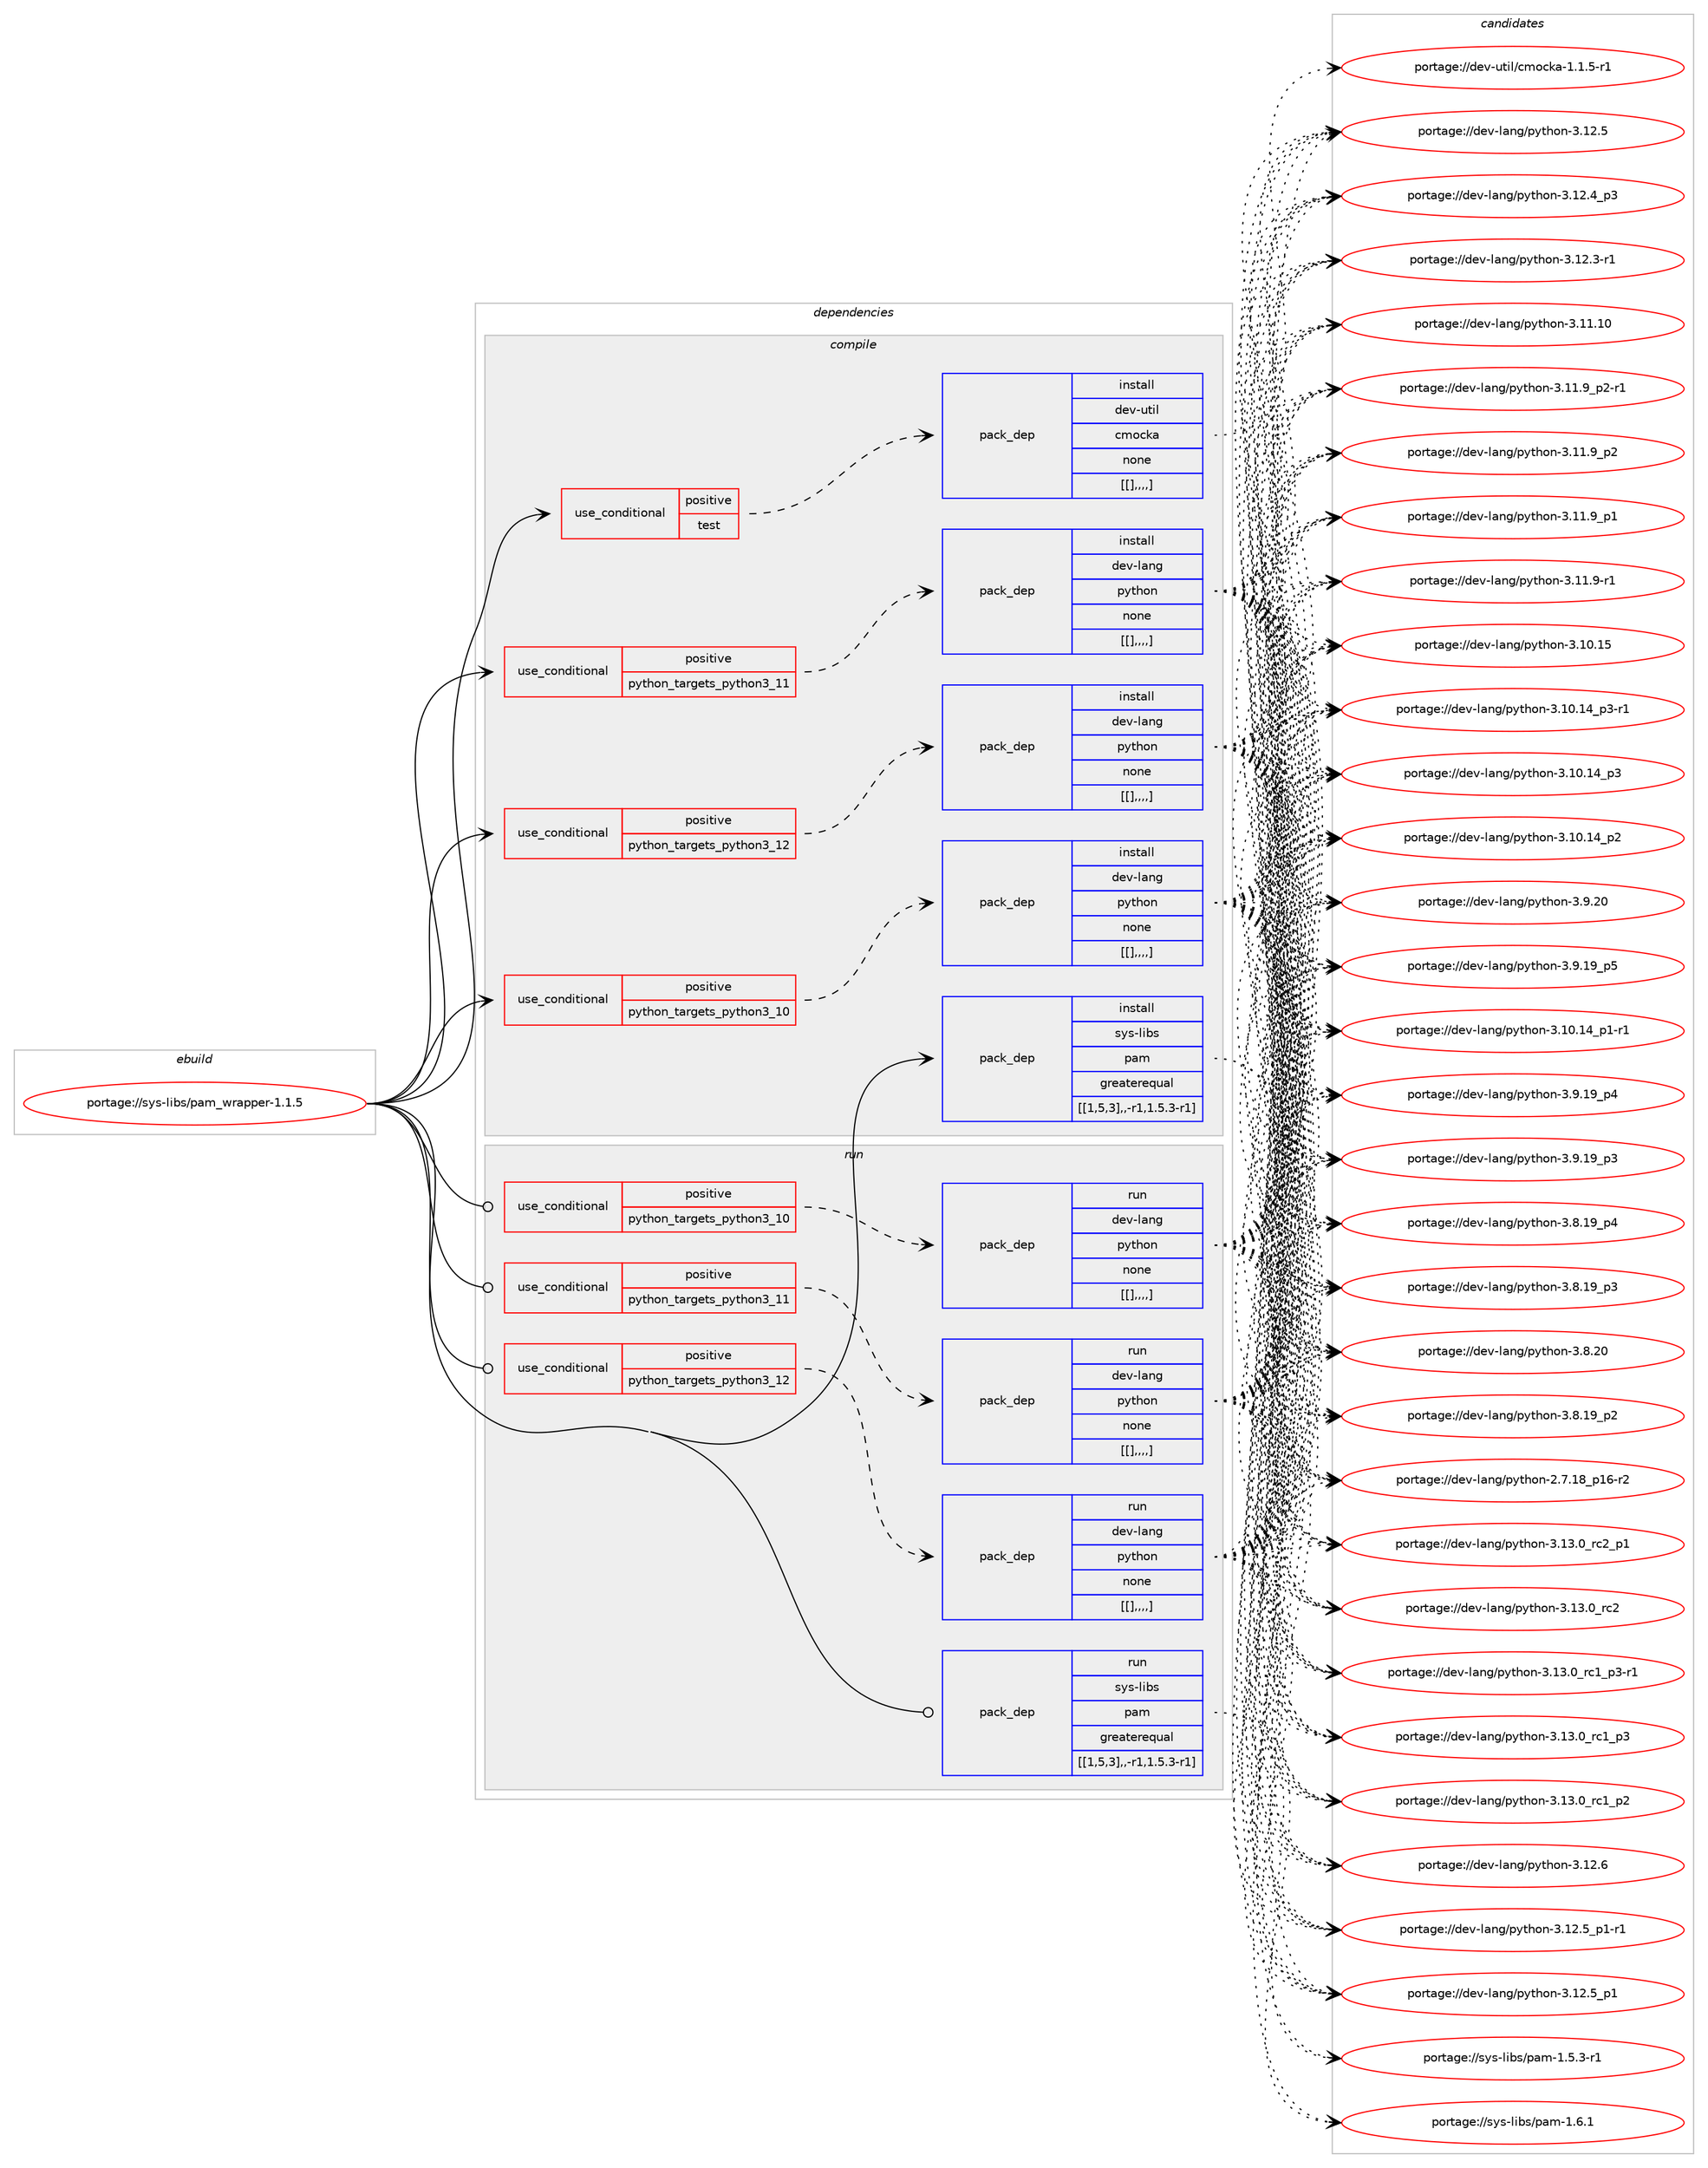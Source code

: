 digraph prolog {

# *************
# Graph options
# *************

newrank=true;
concentrate=true;
compound=true;
graph [rankdir=LR,fontname=Helvetica,fontsize=10,ranksep=1.5];#, ranksep=2.5, nodesep=0.2];
edge  [arrowhead=vee];
node  [fontname=Helvetica,fontsize=10];

# **********
# The ebuild
# **********

subgraph cluster_leftcol {
color=gray;
label=<<i>ebuild</i>>;
id [label="portage://sys-libs/pam_wrapper-1.1.5", color=red, width=4, href="../sys-libs/pam_wrapper-1.1.5.svg"];
}

# ****************
# The dependencies
# ****************

subgraph cluster_midcol {
color=gray;
label=<<i>dependencies</i>>;
subgraph cluster_compile {
fillcolor="#eeeeee";
style=filled;
label=<<i>compile</i>>;
subgraph cond10502 {
dependency28285 [label=<<TABLE BORDER="0" CELLBORDER="1" CELLSPACING="0" CELLPADDING="4"><TR><TD ROWSPAN="3" CELLPADDING="10">use_conditional</TD></TR><TR><TD>positive</TD></TR><TR><TD>python_targets_python3_10</TD></TR></TABLE>>, shape=none, color=red];
subgraph pack17705 {
dependency28286 [label=<<TABLE BORDER="0" CELLBORDER="1" CELLSPACING="0" CELLPADDING="4" WIDTH="220"><TR><TD ROWSPAN="6" CELLPADDING="30">pack_dep</TD></TR><TR><TD WIDTH="110">install</TD></TR><TR><TD>dev-lang</TD></TR><TR><TD>python</TD></TR><TR><TD>none</TD></TR><TR><TD>[[],,,,]</TD></TR></TABLE>>, shape=none, color=blue];
}
dependency28285:e -> dependency28286:w [weight=20,style="dashed",arrowhead="vee"];
}
id:e -> dependency28285:w [weight=20,style="solid",arrowhead="vee"];
subgraph cond10503 {
dependency28287 [label=<<TABLE BORDER="0" CELLBORDER="1" CELLSPACING="0" CELLPADDING="4"><TR><TD ROWSPAN="3" CELLPADDING="10">use_conditional</TD></TR><TR><TD>positive</TD></TR><TR><TD>python_targets_python3_11</TD></TR></TABLE>>, shape=none, color=red];
subgraph pack17706 {
dependency28288 [label=<<TABLE BORDER="0" CELLBORDER="1" CELLSPACING="0" CELLPADDING="4" WIDTH="220"><TR><TD ROWSPAN="6" CELLPADDING="30">pack_dep</TD></TR><TR><TD WIDTH="110">install</TD></TR><TR><TD>dev-lang</TD></TR><TR><TD>python</TD></TR><TR><TD>none</TD></TR><TR><TD>[[],,,,]</TD></TR></TABLE>>, shape=none, color=blue];
}
dependency28287:e -> dependency28288:w [weight=20,style="dashed",arrowhead="vee"];
}
id:e -> dependency28287:w [weight=20,style="solid",arrowhead="vee"];
subgraph cond10504 {
dependency28289 [label=<<TABLE BORDER="0" CELLBORDER="1" CELLSPACING="0" CELLPADDING="4"><TR><TD ROWSPAN="3" CELLPADDING="10">use_conditional</TD></TR><TR><TD>positive</TD></TR><TR><TD>python_targets_python3_12</TD></TR></TABLE>>, shape=none, color=red];
subgraph pack17707 {
dependency28290 [label=<<TABLE BORDER="0" CELLBORDER="1" CELLSPACING="0" CELLPADDING="4" WIDTH="220"><TR><TD ROWSPAN="6" CELLPADDING="30">pack_dep</TD></TR><TR><TD WIDTH="110">install</TD></TR><TR><TD>dev-lang</TD></TR><TR><TD>python</TD></TR><TR><TD>none</TD></TR><TR><TD>[[],,,,]</TD></TR></TABLE>>, shape=none, color=blue];
}
dependency28289:e -> dependency28290:w [weight=20,style="dashed",arrowhead="vee"];
}
id:e -> dependency28289:w [weight=20,style="solid",arrowhead="vee"];
subgraph cond10505 {
dependency28291 [label=<<TABLE BORDER="0" CELLBORDER="1" CELLSPACING="0" CELLPADDING="4"><TR><TD ROWSPAN="3" CELLPADDING="10">use_conditional</TD></TR><TR><TD>positive</TD></TR><TR><TD>test</TD></TR></TABLE>>, shape=none, color=red];
subgraph pack17708 {
dependency28292 [label=<<TABLE BORDER="0" CELLBORDER="1" CELLSPACING="0" CELLPADDING="4" WIDTH="220"><TR><TD ROWSPAN="6" CELLPADDING="30">pack_dep</TD></TR><TR><TD WIDTH="110">install</TD></TR><TR><TD>dev-util</TD></TR><TR><TD>cmocka</TD></TR><TR><TD>none</TD></TR><TR><TD>[[],,,,]</TD></TR></TABLE>>, shape=none, color=blue];
}
dependency28291:e -> dependency28292:w [weight=20,style="dashed",arrowhead="vee"];
}
id:e -> dependency28291:w [weight=20,style="solid",arrowhead="vee"];
subgraph pack17709 {
dependency28293 [label=<<TABLE BORDER="0" CELLBORDER="1" CELLSPACING="0" CELLPADDING="4" WIDTH="220"><TR><TD ROWSPAN="6" CELLPADDING="30">pack_dep</TD></TR><TR><TD WIDTH="110">install</TD></TR><TR><TD>sys-libs</TD></TR><TR><TD>pam</TD></TR><TR><TD>greaterequal</TD></TR><TR><TD>[[1,5,3],,-r1,1.5.3-r1]</TD></TR></TABLE>>, shape=none, color=blue];
}
id:e -> dependency28293:w [weight=20,style="solid",arrowhead="vee"];
}
subgraph cluster_compileandrun {
fillcolor="#eeeeee";
style=filled;
label=<<i>compile and run</i>>;
}
subgraph cluster_run {
fillcolor="#eeeeee";
style=filled;
label=<<i>run</i>>;
subgraph cond10506 {
dependency28294 [label=<<TABLE BORDER="0" CELLBORDER="1" CELLSPACING="0" CELLPADDING="4"><TR><TD ROWSPAN="3" CELLPADDING="10">use_conditional</TD></TR><TR><TD>positive</TD></TR><TR><TD>python_targets_python3_10</TD></TR></TABLE>>, shape=none, color=red];
subgraph pack17710 {
dependency28295 [label=<<TABLE BORDER="0" CELLBORDER="1" CELLSPACING="0" CELLPADDING="4" WIDTH="220"><TR><TD ROWSPAN="6" CELLPADDING="30">pack_dep</TD></TR><TR><TD WIDTH="110">run</TD></TR><TR><TD>dev-lang</TD></TR><TR><TD>python</TD></TR><TR><TD>none</TD></TR><TR><TD>[[],,,,]</TD></TR></TABLE>>, shape=none, color=blue];
}
dependency28294:e -> dependency28295:w [weight=20,style="dashed",arrowhead="vee"];
}
id:e -> dependency28294:w [weight=20,style="solid",arrowhead="odot"];
subgraph cond10507 {
dependency28296 [label=<<TABLE BORDER="0" CELLBORDER="1" CELLSPACING="0" CELLPADDING="4"><TR><TD ROWSPAN="3" CELLPADDING="10">use_conditional</TD></TR><TR><TD>positive</TD></TR><TR><TD>python_targets_python3_11</TD></TR></TABLE>>, shape=none, color=red];
subgraph pack17711 {
dependency28297 [label=<<TABLE BORDER="0" CELLBORDER="1" CELLSPACING="0" CELLPADDING="4" WIDTH="220"><TR><TD ROWSPAN="6" CELLPADDING="30">pack_dep</TD></TR><TR><TD WIDTH="110">run</TD></TR><TR><TD>dev-lang</TD></TR><TR><TD>python</TD></TR><TR><TD>none</TD></TR><TR><TD>[[],,,,]</TD></TR></TABLE>>, shape=none, color=blue];
}
dependency28296:e -> dependency28297:w [weight=20,style="dashed",arrowhead="vee"];
}
id:e -> dependency28296:w [weight=20,style="solid",arrowhead="odot"];
subgraph cond10508 {
dependency28298 [label=<<TABLE BORDER="0" CELLBORDER="1" CELLSPACING="0" CELLPADDING="4"><TR><TD ROWSPAN="3" CELLPADDING="10">use_conditional</TD></TR><TR><TD>positive</TD></TR><TR><TD>python_targets_python3_12</TD></TR></TABLE>>, shape=none, color=red];
subgraph pack17712 {
dependency28299 [label=<<TABLE BORDER="0" CELLBORDER="1" CELLSPACING="0" CELLPADDING="4" WIDTH="220"><TR><TD ROWSPAN="6" CELLPADDING="30">pack_dep</TD></TR><TR><TD WIDTH="110">run</TD></TR><TR><TD>dev-lang</TD></TR><TR><TD>python</TD></TR><TR><TD>none</TD></TR><TR><TD>[[],,,,]</TD></TR></TABLE>>, shape=none, color=blue];
}
dependency28298:e -> dependency28299:w [weight=20,style="dashed",arrowhead="vee"];
}
id:e -> dependency28298:w [weight=20,style="solid",arrowhead="odot"];
subgraph pack17713 {
dependency28300 [label=<<TABLE BORDER="0" CELLBORDER="1" CELLSPACING="0" CELLPADDING="4" WIDTH="220"><TR><TD ROWSPAN="6" CELLPADDING="30">pack_dep</TD></TR><TR><TD WIDTH="110">run</TD></TR><TR><TD>sys-libs</TD></TR><TR><TD>pam</TD></TR><TR><TD>greaterequal</TD></TR><TR><TD>[[1,5,3],,-r1,1.5.3-r1]</TD></TR></TABLE>>, shape=none, color=blue];
}
id:e -> dependency28300:w [weight=20,style="solid",arrowhead="odot"];
}
}

# **************
# The candidates
# **************

subgraph cluster_choices {
rank=same;
color=gray;
label=<<i>candidates</i>>;

subgraph choice17705 {
color=black;
nodesep=1;
choice100101118451089711010347112121116104111110455146495146489511499509511249 [label="portage://dev-lang/python-3.13.0_rc2_p1", color=red, width=4,href="../dev-lang/python-3.13.0_rc2_p1.svg"];
choice10010111845108971101034711212111610411111045514649514648951149950 [label="portage://dev-lang/python-3.13.0_rc2", color=red, width=4,href="../dev-lang/python-3.13.0_rc2.svg"];
choice1001011184510897110103471121211161041111104551464951464895114994995112514511449 [label="portage://dev-lang/python-3.13.0_rc1_p3-r1", color=red, width=4,href="../dev-lang/python-3.13.0_rc1_p3-r1.svg"];
choice100101118451089711010347112121116104111110455146495146489511499499511251 [label="portage://dev-lang/python-3.13.0_rc1_p3", color=red, width=4,href="../dev-lang/python-3.13.0_rc1_p3.svg"];
choice100101118451089711010347112121116104111110455146495146489511499499511250 [label="portage://dev-lang/python-3.13.0_rc1_p2", color=red, width=4,href="../dev-lang/python-3.13.0_rc1_p2.svg"];
choice10010111845108971101034711212111610411111045514649504654 [label="portage://dev-lang/python-3.12.6", color=red, width=4,href="../dev-lang/python-3.12.6.svg"];
choice1001011184510897110103471121211161041111104551464950465395112494511449 [label="portage://dev-lang/python-3.12.5_p1-r1", color=red, width=4,href="../dev-lang/python-3.12.5_p1-r1.svg"];
choice100101118451089711010347112121116104111110455146495046539511249 [label="portage://dev-lang/python-3.12.5_p1", color=red, width=4,href="../dev-lang/python-3.12.5_p1.svg"];
choice10010111845108971101034711212111610411111045514649504653 [label="portage://dev-lang/python-3.12.5", color=red, width=4,href="../dev-lang/python-3.12.5.svg"];
choice100101118451089711010347112121116104111110455146495046529511251 [label="portage://dev-lang/python-3.12.4_p3", color=red, width=4,href="../dev-lang/python-3.12.4_p3.svg"];
choice100101118451089711010347112121116104111110455146495046514511449 [label="portage://dev-lang/python-3.12.3-r1", color=red, width=4,href="../dev-lang/python-3.12.3-r1.svg"];
choice1001011184510897110103471121211161041111104551464949464948 [label="portage://dev-lang/python-3.11.10", color=red, width=4,href="../dev-lang/python-3.11.10.svg"];
choice1001011184510897110103471121211161041111104551464949465795112504511449 [label="portage://dev-lang/python-3.11.9_p2-r1", color=red, width=4,href="../dev-lang/python-3.11.9_p2-r1.svg"];
choice100101118451089711010347112121116104111110455146494946579511250 [label="portage://dev-lang/python-3.11.9_p2", color=red, width=4,href="../dev-lang/python-3.11.9_p2.svg"];
choice100101118451089711010347112121116104111110455146494946579511249 [label="portage://dev-lang/python-3.11.9_p1", color=red, width=4,href="../dev-lang/python-3.11.9_p1.svg"];
choice100101118451089711010347112121116104111110455146494946574511449 [label="portage://dev-lang/python-3.11.9-r1", color=red, width=4,href="../dev-lang/python-3.11.9-r1.svg"];
choice1001011184510897110103471121211161041111104551464948464953 [label="portage://dev-lang/python-3.10.15", color=red, width=4,href="../dev-lang/python-3.10.15.svg"];
choice100101118451089711010347112121116104111110455146494846495295112514511449 [label="portage://dev-lang/python-3.10.14_p3-r1", color=red, width=4,href="../dev-lang/python-3.10.14_p3-r1.svg"];
choice10010111845108971101034711212111610411111045514649484649529511251 [label="portage://dev-lang/python-3.10.14_p3", color=red, width=4,href="../dev-lang/python-3.10.14_p3.svg"];
choice10010111845108971101034711212111610411111045514649484649529511250 [label="portage://dev-lang/python-3.10.14_p2", color=red, width=4,href="../dev-lang/python-3.10.14_p2.svg"];
choice100101118451089711010347112121116104111110455146494846495295112494511449 [label="portage://dev-lang/python-3.10.14_p1-r1", color=red, width=4,href="../dev-lang/python-3.10.14_p1-r1.svg"];
choice10010111845108971101034711212111610411111045514657465048 [label="portage://dev-lang/python-3.9.20", color=red, width=4,href="../dev-lang/python-3.9.20.svg"];
choice100101118451089711010347112121116104111110455146574649579511253 [label="portage://dev-lang/python-3.9.19_p5", color=red, width=4,href="../dev-lang/python-3.9.19_p5.svg"];
choice100101118451089711010347112121116104111110455146574649579511252 [label="portage://dev-lang/python-3.9.19_p4", color=red, width=4,href="../dev-lang/python-3.9.19_p4.svg"];
choice100101118451089711010347112121116104111110455146574649579511251 [label="portage://dev-lang/python-3.9.19_p3", color=red, width=4,href="../dev-lang/python-3.9.19_p3.svg"];
choice10010111845108971101034711212111610411111045514656465048 [label="portage://dev-lang/python-3.8.20", color=red, width=4,href="../dev-lang/python-3.8.20.svg"];
choice100101118451089711010347112121116104111110455146564649579511252 [label="portage://dev-lang/python-3.8.19_p4", color=red, width=4,href="../dev-lang/python-3.8.19_p4.svg"];
choice100101118451089711010347112121116104111110455146564649579511251 [label="portage://dev-lang/python-3.8.19_p3", color=red, width=4,href="../dev-lang/python-3.8.19_p3.svg"];
choice100101118451089711010347112121116104111110455146564649579511250 [label="portage://dev-lang/python-3.8.19_p2", color=red, width=4,href="../dev-lang/python-3.8.19_p2.svg"];
choice100101118451089711010347112121116104111110455046554649569511249544511450 [label="portage://dev-lang/python-2.7.18_p16-r2", color=red, width=4,href="../dev-lang/python-2.7.18_p16-r2.svg"];
dependency28286:e -> choice100101118451089711010347112121116104111110455146495146489511499509511249:w [style=dotted,weight="100"];
dependency28286:e -> choice10010111845108971101034711212111610411111045514649514648951149950:w [style=dotted,weight="100"];
dependency28286:e -> choice1001011184510897110103471121211161041111104551464951464895114994995112514511449:w [style=dotted,weight="100"];
dependency28286:e -> choice100101118451089711010347112121116104111110455146495146489511499499511251:w [style=dotted,weight="100"];
dependency28286:e -> choice100101118451089711010347112121116104111110455146495146489511499499511250:w [style=dotted,weight="100"];
dependency28286:e -> choice10010111845108971101034711212111610411111045514649504654:w [style=dotted,weight="100"];
dependency28286:e -> choice1001011184510897110103471121211161041111104551464950465395112494511449:w [style=dotted,weight="100"];
dependency28286:e -> choice100101118451089711010347112121116104111110455146495046539511249:w [style=dotted,weight="100"];
dependency28286:e -> choice10010111845108971101034711212111610411111045514649504653:w [style=dotted,weight="100"];
dependency28286:e -> choice100101118451089711010347112121116104111110455146495046529511251:w [style=dotted,weight="100"];
dependency28286:e -> choice100101118451089711010347112121116104111110455146495046514511449:w [style=dotted,weight="100"];
dependency28286:e -> choice1001011184510897110103471121211161041111104551464949464948:w [style=dotted,weight="100"];
dependency28286:e -> choice1001011184510897110103471121211161041111104551464949465795112504511449:w [style=dotted,weight="100"];
dependency28286:e -> choice100101118451089711010347112121116104111110455146494946579511250:w [style=dotted,weight="100"];
dependency28286:e -> choice100101118451089711010347112121116104111110455146494946579511249:w [style=dotted,weight="100"];
dependency28286:e -> choice100101118451089711010347112121116104111110455146494946574511449:w [style=dotted,weight="100"];
dependency28286:e -> choice1001011184510897110103471121211161041111104551464948464953:w [style=dotted,weight="100"];
dependency28286:e -> choice100101118451089711010347112121116104111110455146494846495295112514511449:w [style=dotted,weight="100"];
dependency28286:e -> choice10010111845108971101034711212111610411111045514649484649529511251:w [style=dotted,weight="100"];
dependency28286:e -> choice10010111845108971101034711212111610411111045514649484649529511250:w [style=dotted,weight="100"];
dependency28286:e -> choice100101118451089711010347112121116104111110455146494846495295112494511449:w [style=dotted,weight="100"];
dependency28286:e -> choice10010111845108971101034711212111610411111045514657465048:w [style=dotted,weight="100"];
dependency28286:e -> choice100101118451089711010347112121116104111110455146574649579511253:w [style=dotted,weight="100"];
dependency28286:e -> choice100101118451089711010347112121116104111110455146574649579511252:w [style=dotted,weight="100"];
dependency28286:e -> choice100101118451089711010347112121116104111110455146574649579511251:w [style=dotted,weight="100"];
dependency28286:e -> choice10010111845108971101034711212111610411111045514656465048:w [style=dotted,weight="100"];
dependency28286:e -> choice100101118451089711010347112121116104111110455146564649579511252:w [style=dotted,weight="100"];
dependency28286:e -> choice100101118451089711010347112121116104111110455146564649579511251:w [style=dotted,weight="100"];
dependency28286:e -> choice100101118451089711010347112121116104111110455146564649579511250:w [style=dotted,weight="100"];
dependency28286:e -> choice100101118451089711010347112121116104111110455046554649569511249544511450:w [style=dotted,weight="100"];
}
subgraph choice17706 {
color=black;
nodesep=1;
choice100101118451089711010347112121116104111110455146495146489511499509511249 [label="portage://dev-lang/python-3.13.0_rc2_p1", color=red, width=4,href="../dev-lang/python-3.13.0_rc2_p1.svg"];
choice10010111845108971101034711212111610411111045514649514648951149950 [label="portage://dev-lang/python-3.13.0_rc2", color=red, width=4,href="../dev-lang/python-3.13.0_rc2.svg"];
choice1001011184510897110103471121211161041111104551464951464895114994995112514511449 [label="portage://dev-lang/python-3.13.0_rc1_p3-r1", color=red, width=4,href="../dev-lang/python-3.13.0_rc1_p3-r1.svg"];
choice100101118451089711010347112121116104111110455146495146489511499499511251 [label="portage://dev-lang/python-3.13.0_rc1_p3", color=red, width=4,href="../dev-lang/python-3.13.0_rc1_p3.svg"];
choice100101118451089711010347112121116104111110455146495146489511499499511250 [label="portage://dev-lang/python-3.13.0_rc1_p2", color=red, width=4,href="../dev-lang/python-3.13.0_rc1_p2.svg"];
choice10010111845108971101034711212111610411111045514649504654 [label="portage://dev-lang/python-3.12.6", color=red, width=4,href="../dev-lang/python-3.12.6.svg"];
choice1001011184510897110103471121211161041111104551464950465395112494511449 [label="portage://dev-lang/python-3.12.5_p1-r1", color=red, width=4,href="../dev-lang/python-3.12.5_p1-r1.svg"];
choice100101118451089711010347112121116104111110455146495046539511249 [label="portage://dev-lang/python-3.12.5_p1", color=red, width=4,href="../dev-lang/python-3.12.5_p1.svg"];
choice10010111845108971101034711212111610411111045514649504653 [label="portage://dev-lang/python-3.12.5", color=red, width=4,href="../dev-lang/python-3.12.5.svg"];
choice100101118451089711010347112121116104111110455146495046529511251 [label="portage://dev-lang/python-3.12.4_p3", color=red, width=4,href="../dev-lang/python-3.12.4_p3.svg"];
choice100101118451089711010347112121116104111110455146495046514511449 [label="portage://dev-lang/python-3.12.3-r1", color=red, width=4,href="../dev-lang/python-3.12.3-r1.svg"];
choice1001011184510897110103471121211161041111104551464949464948 [label="portage://dev-lang/python-3.11.10", color=red, width=4,href="../dev-lang/python-3.11.10.svg"];
choice1001011184510897110103471121211161041111104551464949465795112504511449 [label="portage://dev-lang/python-3.11.9_p2-r1", color=red, width=4,href="../dev-lang/python-3.11.9_p2-r1.svg"];
choice100101118451089711010347112121116104111110455146494946579511250 [label="portage://dev-lang/python-3.11.9_p2", color=red, width=4,href="../dev-lang/python-3.11.9_p2.svg"];
choice100101118451089711010347112121116104111110455146494946579511249 [label="portage://dev-lang/python-3.11.9_p1", color=red, width=4,href="../dev-lang/python-3.11.9_p1.svg"];
choice100101118451089711010347112121116104111110455146494946574511449 [label="portage://dev-lang/python-3.11.9-r1", color=red, width=4,href="../dev-lang/python-3.11.9-r1.svg"];
choice1001011184510897110103471121211161041111104551464948464953 [label="portage://dev-lang/python-3.10.15", color=red, width=4,href="../dev-lang/python-3.10.15.svg"];
choice100101118451089711010347112121116104111110455146494846495295112514511449 [label="portage://dev-lang/python-3.10.14_p3-r1", color=red, width=4,href="../dev-lang/python-3.10.14_p3-r1.svg"];
choice10010111845108971101034711212111610411111045514649484649529511251 [label="portage://dev-lang/python-3.10.14_p3", color=red, width=4,href="../dev-lang/python-3.10.14_p3.svg"];
choice10010111845108971101034711212111610411111045514649484649529511250 [label="portage://dev-lang/python-3.10.14_p2", color=red, width=4,href="../dev-lang/python-3.10.14_p2.svg"];
choice100101118451089711010347112121116104111110455146494846495295112494511449 [label="portage://dev-lang/python-3.10.14_p1-r1", color=red, width=4,href="../dev-lang/python-3.10.14_p1-r1.svg"];
choice10010111845108971101034711212111610411111045514657465048 [label="portage://dev-lang/python-3.9.20", color=red, width=4,href="../dev-lang/python-3.9.20.svg"];
choice100101118451089711010347112121116104111110455146574649579511253 [label="portage://dev-lang/python-3.9.19_p5", color=red, width=4,href="../dev-lang/python-3.9.19_p5.svg"];
choice100101118451089711010347112121116104111110455146574649579511252 [label="portage://dev-lang/python-3.9.19_p4", color=red, width=4,href="../dev-lang/python-3.9.19_p4.svg"];
choice100101118451089711010347112121116104111110455146574649579511251 [label="portage://dev-lang/python-3.9.19_p3", color=red, width=4,href="../dev-lang/python-3.9.19_p3.svg"];
choice10010111845108971101034711212111610411111045514656465048 [label="portage://dev-lang/python-3.8.20", color=red, width=4,href="../dev-lang/python-3.8.20.svg"];
choice100101118451089711010347112121116104111110455146564649579511252 [label="portage://dev-lang/python-3.8.19_p4", color=red, width=4,href="../dev-lang/python-3.8.19_p4.svg"];
choice100101118451089711010347112121116104111110455146564649579511251 [label="portage://dev-lang/python-3.8.19_p3", color=red, width=4,href="../dev-lang/python-3.8.19_p3.svg"];
choice100101118451089711010347112121116104111110455146564649579511250 [label="portage://dev-lang/python-3.8.19_p2", color=red, width=4,href="../dev-lang/python-3.8.19_p2.svg"];
choice100101118451089711010347112121116104111110455046554649569511249544511450 [label="portage://dev-lang/python-2.7.18_p16-r2", color=red, width=4,href="../dev-lang/python-2.7.18_p16-r2.svg"];
dependency28288:e -> choice100101118451089711010347112121116104111110455146495146489511499509511249:w [style=dotted,weight="100"];
dependency28288:e -> choice10010111845108971101034711212111610411111045514649514648951149950:w [style=dotted,weight="100"];
dependency28288:e -> choice1001011184510897110103471121211161041111104551464951464895114994995112514511449:w [style=dotted,weight="100"];
dependency28288:e -> choice100101118451089711010347112121116104111110455146495146489511499499511251:w [style=dotted,weight="100"];
dependency28288:e -> choice100101118451089711010347112121116104111110455146495146489511499499511250:w [style=dotted,weight="100"];
dependency28288:e -> choice10010111845108971101034711212111610411111045514649504654:w [style=dotted,weight="100"];
dependency28288:e -> choice1001011184510897110103471121211161041111104551464950465395112494511449:w [style=dotted,weight="100"];
dependency28288:e -> choice100101118451089711010347112121116104111110455146495046539511249:w [style=dotted,weight="100"];
dependency28288:e -> choice10010111845108971101034711212111610411111045514649504653:w [style=dotted,weight="100"];
dependency28288:e -> choice100101118451089711010347112121116104111110455146495046529511251:w [style=dotted,weight="100"];
dependency28288:e -> choice100101118451089711010347112121116104111110455146495046514511449:w [style=dotted,weight="100"];
dependency28288:e -> choice1001011184510897110103471121211161041111104551464949464948:w [style=dotted,weight="100"];
dependency28288:e -> choice1001011184510897110103471121211161041111104551464949465795112504511449:w [style=dotted,weight="100"];
dependency28288:e -> choice100101118451089711010347112121116104111110455146494946579511250:w [style=dotted,weight="100"];
dependency28288:e -> choice100101118451089711010347112121116104111110455146494946579511249:w [style=dotted,weight="100"];
dependency28288:e -> choice100101118451089711010347112121116104111110455146494946574511449:w [style=dotted,weight="100"];
dependency28288:e -> choice1001011184510897110103471121211161041111104551464948464953:w [style=dotted,weight="100"];
dependency28288:e -> choice100101118451089711010347112121116104111110455146494846495295112514511449:w [style=dotted,weight="100"];
dependency28288:e -> choice10010111845108971101034711212111610411111045514649484649529511251:w [style=dotted,weight="100"];
dependency28288:e -> choice10010111845108971101034711212111610411111045514649484649529511250:w [style=dotted,weight="100"];
dependency28288:e -> choice100101118451089711010347112121116104111110455146494846495295112494511449:w [style=dotted,weight="100"];
dependency28288:e -> choice10010111845108971101034711212111610411111045514657465048:w [style=dotted,weight="100"];
dependency28288:e -> choice100101118451089711010347112121116104111110455146574649579511253:w [style=dotted,weight="100"];
dependency28288:e -> choice100101118451089711010347112121116104111110455146574649579511252:w [style=dotted,weight="100"];
dependency28288:e -> choice100101118451089711010347112121116104111110455146574649579511251:w [style=dotted,weight="100"];
dependency28288:e -> choice10010111845108971101034711212111610411111045514656465048:w [style=dotted,weight="100"];
dependency28288:e -> choice100101118451089711010347112121116104111110455146564649579511252:w [style=dotted,weight="100"];
dependency28288:e -> choice100101118451089711010347112121116104111110455146564649579511251:w [style=dotted,weight="100"];
dependency28288:e -> choice100101118451089711010347112121116104111110455146564649579511250:w [style=dotted,weight="100"];
dependency28288:e -> choice100101118451089711010347112121116104111110455046554649569511249544511450:w [style=dotted,weight="100"];
}
subgraph choice17707 {
color=black;
nodesep=1;
choice100101118451089711010347112121116104111110455146495146489511499509511249 [label="portage://dev-lang/python-3.13.0_rc2_p1", color=red, width=4,href="../dev-lang/python-3.13.0_rc2_p1.svg"];
choice10010111845108971101034711212111610411111045514649514648951149950 [label="portage://dev-lang/python-3.13.0_rc2", color=red, width=4,href="../dev-lang/python-3.13.0_rc2.svg"];
choice1001011184510897110103471121211161041111104551464951464895114994995112514511449 [label="portage://dev-lang/python-3.13.0_rc1_p3-r1", color=red, width=4,href="../dev-lang/python-3.13.0_rc1_p3-r1.svg"];
choice100101118451089711010347112121116104111110455146495146489511499499511251 [label="portage://dev-lang/python-3.13.0_rc1_p3", color=red, width=4,href="../dev-lang/python-3.13.0_rc1_p3.svg"];
choice100101118451089711010347112121116104111110455146495146489511499499511250 [label="portage://dev-lang/python-3.13.0_rc1_p2", color=red, width=4,href="../dev-lang/python-3.13.0_rc1_p2.svg"];
choice10010111845108971101034711212111610411111045514649504654 [label="portage://dev-lang/python-3.12.6", color=red, width=4,href="../dev-lang/python-3.12.6.svg"];
choice1001011184510897110103471121211161041111104551464950465395112494511449 [label="portage://dev-lang/python-3.12.5_p1-r1", color=red, width=4,href="../dev-lang/python-3.12.5_p1-r1.svg"];
choice100101118451089711010347112121116104111110455146495046539511249 [label="portage://dev-lang/python-3.12.5_p1", color=red, width=4,href="../dev-lang/python-3.12.5_p1.svg"];
choice10010111845108971101034711212111610411111045514649504653 [label="portage://dev-lang/python-3.12.5", color=red, width=4,href="../dev-lang/python-3.12.5.svg"];
choice100101118451089711010347112121116104111110455146495046529511251 [label="portage://dev-lang/python-3.12.4_p3", color=red, width=4,href="../dev-lang/python-3.12.4_p3.svg"];
choice100101118451089711010347112121116104111110455146495046514511449 [label="portage://dev-lang/python-3.12.3-r1", color=red, width=4,href="../dev-lang/python-3.12.3-r1.svg"];
choice1001011184510897110103471121211161041111104551464949464948 [label="portage://dev-lang/python-3.11.10", color=red, width=4,href="../dev-lang/python-3.11.10.svg"];
choice1001011184510897110103471121211161041111104551464949465795112504511449 [label="portage://dev-lang/python-3.11.9_p2-r1", color=red, width=4,href="../dev-lang/python-3.11.9_p2-r1.svg"];
choice100101118451089711010347112121116104111110455146494946579511250 [label="portage://dev-lang/python-3.11.9_p2", color=red, width=4,href="../dev-lang/python-3.11.9_p2.svg"];
choice100101118451089711010347112121116104111110455146494946579511249 [label="portage://dev-lang/python-3.11.9_p1", color=red, width=4,href="../dev-lang/python-3.11.9_p1.svg"];
choice100101118451089711010347112121116104111110455146494946574511449 [label="portage://dev-lang/python-3.11.9-r1", color=red, width=4,href="../dev-lang/python-3.11.9-r1.svg"];
choice1001011184510897110103471121211161041111104551464948464953 [label="portage://dev-lang/python-3.10.15", color=red, width=4,href="../dev-lang/python-3.10.15.svg"];
choice100101118451089711010347112121116104111110455146494846495295112514511449 [label="portage://dev-lang/python-3.10.14_p3-r1", color=red, width=4,href="../dev-lang/python-3.10.14_p3-r1.svg"];
choice10010111845108971101034711212111610411111045514649484649529511251 [label="portage://dev-lang/python-3.10.14_p3", color=red, width=4,href="../dev-lang/python-3.10.14_p3.svg"];
choice10010111845108971101034711212111610411111045514649484649529511250 [label="portage://dev-lang/python-3.10.14_p2", color=red, width=4,href="../dev-lang/python-3.10.14_p2.svg"];
choice100101118451089711010347112121116104111110455146494846495295112494511449 [label="portage://dev-lang/python-3.10.14_p1-r1", color=red, width=4,href="../dev-lang/python-3.10.14_p1-r1.svg"];
choice10010111845108971101034711212111610411111045514657465048 [label="portage://dev-lang/python-3.9.20", color=red, width=4,href="../dev-lang/python-3.9.20.svg"];
choice100101118451089711010347112121116104111110455146574649579511253 [label="portage://dev-lang/python-3.9.19_p5", color=red, width=4,href="../dev-lang/python-3.9.19_p5.svg"];
choice100101118451089711010347112121116104111110455146574649579511252 [label="portage://dev-lang/python-3.9.19_p4", color=red, width=4,href="../dev-lang/python-3.9.19_p4.svg"];
choice100101118451089711010347112121116104111110455146574649579511251 [label="portage://dev-lang/python-3.9.19_p3", color=red, width=4,href="../dev-lang/python-3.9.19_p3.svg"];
choice10010111845108971101034711212111610411111045514656465048 [label="portage://dev-lang/python-3.8.20", color=red, width=4,href="../dev-lang/python-3.8.20.svg"];
choice100101118451089711010347112121116104111110455146564649579511252 [label="portage://dev-lang/python-3.8.19_p4", color=red, width=4,href="../dev-lang/python-3.8.19_p4.svg"];
choice100101118451089711010347112121116104111110455146564649579511251 [label="portage://dev-lang/python-3.8.19_p3", color=red, width=4,href="../dev-lang/python-3.8.19_p3.svg"];
choice100101118451089711010347112121116104111110455146564649579511250 [label="portage://dev-lang/python-3.8.19_p2", color=red, width=4,href="../dev-lang/python-3.8.19_p2.svg"];
choice100101118451089711010347112121116104111110455046554649569511249544511450 [label="portage://dev-lang/python-2.7.18_p16-r2", color=red, width=4,href="../dev-lang/python-2.7.18_p16-r2.svg"];
dependency28290:e -> choice100101118451089711010347112121116104111110455146495146489511499509511249:w [style=dotted,weight="100"];
dependency28290:e -> choice10010111845108971101034711212111610411111045514649514648951149950:w [style=dotted,weight="100"];
dependency28290:e -> choice1001011184510897110103471121211161041111104551464951464895114994995112514511449:w [style=dotted,weight="100"];
dependency28290:e -> choice100101118451089711010347112121116104111110455146495146489511499499511251:w [style=dotted,weight="100"];
dependency28290:e -> choice100101118451089711010347112121116104111110455146495146489511499499511250:w [style=dotted,weight="100"];
dependency28290:e -> choice10010111845108971101034711212111610411111045514649504654:w [style=dotted,weight="100"];
dependency28290:e -> choice1001011184510897110103471121211161041111104551464950465395112494511449:w [style=dotted,weight="100"];
dependency28290:e -> choice100101118451089711010347112121116104111110455146495046539511249:w [style=dotted,weight="100"];
dependency28290:e -> choice10010111845108971101034711212111610411111045514649504653:w [style=dotted,weight="100"];
dependency28290:e -> choice100101118451089711010347112121116104111110455146495046529511251:w [style=dotted,weight="100"];
dependency28290:e -> choice100101118451089711010347112121116104111110455146495046514511449:w [style=dotted,weight="100"];
dependency28290:e -> choice1001011184510897110103471121211161041111104551464949464948:w [style=dotted,weight="100"];
dependency28290:e -> choice1001011184510897110103471121211161041111104551464949465795112504511449:w [style=dotted,weight="100"];
dependency28290:e -> choice100101118451089711010347112121116104111110455146494946579511250:w [style=dotted,weight="100"];
dependency28290:e -> choice100101118451089711010347112121116104111110455146494946579511249:w [style=dotted,weight="100"];
dependency28290:e -> choice100101118451089711010347112121116104111110455146494946574511449:w [style=dotted,weight="100"];
dependency28290:e -> choice1001011184510897110103471121211161041111104551464948464953:w [style=dotted,weight="100"];
dependency28290:e -> choice100101118451089711010347112121116104111110455146494846495295112514511449:w [style=dotted,weight="100"];
dependency28290:e -> choice10010111845108971101034711212111610411111045514649484649529511251:w [style=dotted,weight="100"];
dependency28290:e -> choice10010111845108971101034711212111610411111045514649484649529511250:w [style=dotted,weight="100"];
dependency28290:e -> choice100101118451089711010347112121116104111110455146494846495295112494511449:w [style=dotted,weight="100"];
dependency28290:e -> choice10010111845108971101034711212111610411111045514657465048:w [style=dotted,weight="100"];
dependency28290:e -> choice100101118451089711010347112121116104111110455146574649579511253:w [style=dotted,weight="100"];
dependency28290:e -> choice100101118451089711010347112121116104111110455146574649579511252:w [style=dotted,weight="100"];
dependency28290:e -> choice100101118451089711010347112121116104111110455146574649579511251:w [style=dotted,weight="100"];
dependency28290:e -> choice10010111845108971101034711212111610411111045514656465048:w [style=dotted,weight="100"];
dependency28290:e -> choice100101118451089711010347112121116104111110455146564649579511252:w [style=dotted,weight="100"];
dependency28290:e -> choice100101118451089711010347112121116104111110455146564649579511251:w [style=dotted,weight="100"];
dependency28290:e -> choice100101118451089711010347112121116104111110455146564649579511250:w [style=dotted,weight="100"];
dependency28290:e -> choice100101118451089711010347112121116104111110455046554649569511249544511450:w [style=dotted,weight="100"];
}
subgraph choice17708 {
color=black;
nodesep=1;
choice10010111845117116105108479910911199107974549464946534511449 [label="portage://dev-util/cmocka-1.1.5-r1", color=red, width=4,href="../dev-util/cmocka-1.1.5-r1.svg"];
dependency28292:e -> choice10010111845117116105108479910911199107974549464946534511449:w [style=dotted,weight="100"];
}
subgraph choice17709 {
color=black;
nodesep=1;
choice11512111545108105981154711297109454946544649 [label="portage://sys-libs/pam-1.6.1", color=red, width=4,href="../sys-libs/pam-1.6.1.svg"];
choice115121115451081059811547112971094549465346514511449 [label="portage://sys-libs/pam-1.5.3-r1", color=red, width=4,href="../sys-libs/pam-1.5.3-r1.svg"];
dependency28293:e -> choice11512111545108105981154711297109454946544649:w [style=dotted,weight="100"];
dependency28293:e -> choice115121115451081059811547112971094549465346514511449:w [style=dotted,weight="100"];
}
subgraph choice17710 {
color=black;
nodesep=1;
choice100101118451089711010347112121116104111110455146495146489511499509511249 [label="portage://dev-lang/python-3.13.0_rc2_p1", color=red, width=4,href="../dev-lang/python-3.13.0_rc2_p1.svg"];
choice10010111845108971101034711212111610411111045514649514648951149950 [label="portage://dev-lang/python-3.13.0_rc2", color=red, width=4,href="../dev-lang/python-3.13.0_rc2.svg"];
choice1001011184510897110103471121211161041111104551464951464895114994995112514511449 [label="portage://dev-lang/python-3.13.0_rc1_p3-r1", color=red, width=4,href="../dev-lang/python-3.13.0_rc1_p3-r1.svg"];
choice100101118451089711010347112121116104111110455146495146489511499499511251 [label="portage://dev-lang/python-3.13.0_rc1_p3", color=red, width=4,href="../dev-lang/python-3.13.0_rc1_p3.svg"];
choice100101118451089711010347112121116104111110455146495146489511499499511250 [label="portage://dev-lang/python-3.13.0_rc1_p2", color=red, width=4,href="../dev-lang/python-3.13.0_rc1_p2.svg"];
choice10010111845108971101034711212111610411111045514649504654 [label="portage://dev-lang/python-3.12.6", color=red, width=4,href="../dev-lang/python-3.12.6.svg"];
choice1001011184510897110103471121211161041111104551464950465395112494511449 [label="portage://dev-lang/python-3.12.5_p1-r1", color=red, width=4,href="../dev-lang/python-3.12.5_p1-r1.svg"];
choice100101118451089711010347112121116104111110455146495046539511249 [label="portage://dev-lang/python-3.12.5_p1", color=red, width=4,href="../dev-lang/python-3.12.5_p1.svg"];
choice10010111845108971101034711212111610411111045514649504653 [label="portage://dev-lang/python-3.12.5", color=red, width=4,href="../dev-lang/python-3.12.5.svg"];
choice100101118451089711010347112121116104111110455146495046529511251 [label="portage://dev-lang/python-3.12.4_p3", color=red, width=4,href="../dev-lang/python-3.12.4_p3.svg"];
choice100101118451089711010347112121116104111110455146495046514511449 [label="portage://dev-lang/python-3.12.3-r1", color=red, width=4,href="../dev-lang/python-3.12.3-r1.svg"];
choice1001011184510897110103471121211161041111104551464949464948 [label="portage://dev-lang/python-3.11.10", color=red, width=4,href="../dev-lang/python-3.11.10.svg"];
choice1001011184510897110103471121211161041111104551464949465795112504511449 [label="portage://dev-lang/python-3.11.9_p2-r1", color=red, width=4,href="../dev-lang/python-3.11.9_p2-r1.svg"];
choice100101118451089711010347112121116104111110455146494946579511250 [label="portage://dev-lang/python-3.11.9_p2", color=red, width=4,href="../dev-lang/python-3.11.9_p2.svg"];
choice100101118451089711010347112121116104111110455146494946579511249 [label="portage://dev-lang/python-3.11.9_p1", color=red, width=4,href="../dev-lang/python-3.11.9_p1.svg"];
choice100101118451089711010347112121116104111110455146494946574511449 [label="portage://dev-lang/python-3.11.9-r1", color=red, width=4,href="../dev-lang/python-3.11.9-r1.svg"];
choice1001011184510897110103471121211161041111104551464948464953 [label="portage://dev-lang/python-3.10.15", color=red, width=4,href="../dev-lang/python-3.10.15.svg"];
choice100101118451089711010347112121116104111110455146494846495295112514511449 [label="portage://dev-lang/python-3.10.14_p3-r1", color=red, width=4,href="../dev-lang/python-3.10.14_p3-r1.svg"];
choice10010111845108971101034711212111610411111045514649484649529511251 [label="portage://dev-lang/python-3.10.14_p3", color=red, width=4,href="../dev-lang/python-3.10.14_p3.svg"];
choice10010111845108971101034711212111610411111045514649484649529511250 [label="portage://dev-lang/python-3.10.14_p2", color=red, width=4,href="../dev-lang/python-3.10.14_p2.svg"];
choice100101118451089711010347112121116104111110455146494846495295112494511449 [label="portage://dev-lang/python-3.10.14_p1-r1", color=red, width=4,href="../dev-lang/python-3.10.14_p1-r1.svg"];
choice10010111845108971101034711212111610411111045514657465048 [label="portage://dev-lang/python-3.9.20", color=red, width=4,href="../dev-lang/python-3.9.20.svg"];
choice100101118451089711010347112121116104111110455146574649579511253 [label="portage://dev-lang/python-3.9.19_p5", color=red, width=4,href="../dev-lang/python-3.9.19_p5.svg"];
choice100101118451089711010347112121116104111110455146574649579511252 [label="portage://dev-lang/python-3.9.19_p4", color=red, width=4,href="../dev-lang/python-3.9.19_p4.svg"];
choice100101118451089711010347112121116104111110455146574649579511251 [label="portage://dev-lang/python-3.9.19_p3", color=red, width=4,href="../dev-lang/python-3.9.19_p3.svg"];
choice10010111845108971101034711212111610411111045514656465048 [label="portage://dev-lang/python-3.8.20", color=red, width=4,href="../dev-lang/python-3.8.20.svg"];
choice100101118451089711010347112121116104111110455146564649579511252 [label="portage://dev-lang/python-3.8.19_p4", color=red, width=4,href="../dev-lang/python-3.8.19_p4.svg"];
choice100101118451089711010347112121116104111110455146564649579511251 [label="portage://dev-lang/python-3.8.19_p3", color=red, width=4,href="../dev-lang/python-3.8.19_p3.svg"];
choice100101118451089711010347112121116104111110455146564649579511250 [label="portage://dev-lang/python-3.8.19_p2", color=red, width=4,href="../dev-lang/python-3.8.19_p2.svg"];
choice100101118451089711010347112121116104111110455046554649569511249544511450 [label="portage://dev-lang/python-2.7.18_p16-r2", color=red, width=4,href="../dev-lang/python-2.7.18_p16-r2.svg"];
dependency28295:e -> choice100101118451089711010347112121116104111110455146495146489511499509511249:w [style=dotted,weight="100"];
dependency28295:e -> choice10010111845108971101034711212111610411111045514649514648951149950:w [style=dotted,weight="100"];
dependency28295:e -> choice1001011184510897110103471121211161041111104551464951464895114994995112514511449:w [style=dotted,weight="100"];
dependency28295:e -> choice100101118451089711010347112121116104111110455146495146489511499499511251:w [style=dotted,weight="100"];
dependency28295:e -> choice100101118451089711010347112121116104111110455146495146489511499499511250:w [style=dotted,weight="100"];
dependency28295:e -> choice10010111845108971101034711212111610411111045514649504654:w [style=dotted,weight="100"];
dependency28295:e -> choice1001011184510897110103471121211161041111104551464950465395112494511449:w [style=dotted,weight="100"];
dependency28295:e -> choice100101118451089711010347112121116104111110455146495046539511249:w [style=dotted,weight="100"];
dependency28295:e -> choice10010111845108971101034711212111610411111045514649504653:w [style=dotted,weight="100"];
dependency28295:e -> choice100101118451089711010347112121116104111110455146495046529511251:w [style=dotted,weight="100"];
dependency28295:e -> choice100101118451089711010347112121116104111110455146495046514511449:w [style=dotted,weight="100"];
dependency28295:e -> choice1001011184510897110103471121211161041111104551464949464948:w [style=dotted,weight="100"];
dependency28295:e -> choice1001011184510897110103471121211161041111104551464949465795112504511449:w [style=dotted,weight="100"];
dependency28295:e -> choice100101118451089711010347112121116104111110455146494946579511250:w [style=dotted,weight="100"];
dependency28295:e -> choice100101118451089711010347112121116104111110455146494946579511249:w [style=dotted,weight="100"];
dependency28295:e -> choice100101118451089711010347112121116104111110455146494946574511449:w [style=dotted,weight="100"];
dependency28295:e -> choice1001011184510897110103471121211161041111104551464948464953:w [style=dotted,weight="100"];
dependency28295:e -> choice100101118451089711010347112121116104111110455146494846495295112514511449:w [style=dotted,weight="100"];
dependency28295:e -> choice10010111845108971101034711212111610411111045514649484649529511251:w [style=dotted,weight="100"];
dependency28295:e -> choice10010111845108971101034711212111610411111045514649484649529511250:w [style=dotted,weight="100"];
dependency28295:e -> choice100101118451089711010347112121116104111110455146494846495295112494511449:w [style=dotted,weight="100"];
dependency28295:e -> choice10010111845108971101034711212111610411111045514657465048:w [style=dotted,weight="100"];
dependency28295:e -> choice100101118451089711010347112121116104111110455146574649579511253:w [style=dotted,weight="100"];
dependency28295:e -> choice100101118451089711010347112121116104111110455146574649579511252:w [style=dotted,weight="100"];
dependency28295:e -> choice100101118451089711010347112121116104111110455146574649579511251:w [style=dotted,weight="100"];
dependency28295:e -> choice10010111845108971101034711212111610411111045514656465048:w [style=dotted,weight="100"];
dependency28295:e -> choice100101118451089711010347112121116104111110455146564649579511252:w [style=dotted,weight="100"];
dependency28295:e -> choice100101118451089711010347112121116104111110455146564649579511251:w [style=dotted,weight="100"];
dependency28295:e -> choice100101118451089711010347112121116104111110455146564649579511250:w [style=dotted,weight="100"];
dependency28295:e -> choice100101118451089711010347112121116104111110455046554649569511249544511450:w [style=dotted,weight="100"];
}
subgraph choice17711 {
color=black;
nodesep=1;
choice100101118451089711010347112121116104111110455146495146489511499509511249 [label="portage://dev-lang/python-3.13.0_rc2_p1", color=red, width=4,href="../dev-lang/python-3.13.0_rc2_p1.svg"];
choice10010111845108971101034711212111610411111045514649514648951149950 [label="portage://dev-lang/python-3.13.0_rc2", color=red, width=4,href="../dev-lang/python-3.13.0_rc2.svg"];
choice1001011184510897110103471121211161041111104551464951464895114994995112514511449 [label="portage://dev-lang/python-3.13.0_rc1_p3-r1", color=red, width=4,href="../dev-lang/python-3.13.0_rc1_p3-r1.svg"];
choice100101118451089711010347112121116104111110455146495146489511499499511251 [label="portage://dev-lang/python-3.13.0_rc1_p3", color=red, width=4,href="../dev-lang/python-3.13.0_rc1_p3.svg"];
choice100101118451089711010347112121116104111110455146495146489511499499511250 [label="portage://dev-lang/python-3.13.0_rc1_p2", color=red, width=4,href="../dev-lang/python-3.13.0_rc1_p2.svg"];
choice10010111845108971101034711212111610411111045514649504654 [label="portage://dev-lang/python-3.12.6", color=red, width=4,href="../dev-lang/python-3.12.6.svg"];
choice1001011184510897110103471121211161041111104551464950465395112494511449 [label="portage://dev-lang/python-3.12.5_p1-r1", color=red, width=4,href="../dev-lang/python-3.12.5_p1-r1.svg"];
choice100101118451089711010347112121116104111110455146495046539511249 [label="portage://dev-lang/python-3.12.5_p1", color=red, width=4,href="../dev-lang/python-3.12.5_p1.svg"];
choice10010111845108971101034711212111610411111045514649504653 [label="portage://dev-lang/python-3.12.5", color=red, width=4,href="../dev-lang/python-3.12.5.svg"];
choice100101118451089711010347112121116104111110455146495046529511251 [label="portage://dev-lang/python-3.12.4_p3", color=red, width=4,href="../dev-lang/python-3.12.4_p3.svg"];
choice100101118451089711010347112121116104111110455146495046514511449 [label="portage://dev-lang/python-3.12.3-r1", color=red, width=4,href="../dev-lang/python-3.12.3-r1.svg"];
choice1001011184510897110103471121211161041111104551464949464948 [label="portage://dev-lang/python-3.11.10", color=red, width=4,href="../dev-lang/python-3.11.10.svg"];
choice1001011184510897110103471121211161041111104551464949465795112504511449 [label="portage://dev-lang/python-3.11.9_p2-r1", color=red, width=4,href="../dev-lang/python-3.11.9_p2-r1.svg"];
choice100101118451089711010347112121116104111110455146494946579511250 [label="portage://dev-lang/python-3.11.9_p2", color=red, width=4,href="../dev-lang/python-3.11.9_p2.svg"];
choice100101118451089711010347112121116104111110455146494946579511249 [label="portage://dev-lang/python-3.11.9_p1", color=red, width=4,href="../dev-lang/python-3.11.9_p1.svg"];
choice100101118451089711010347112121116104111110455146494946574511449 [label="portage://dev-lang/python-3.11.9-r1", color=red, width=4,href="../dev-lang/python-3.11.9-r1.svg"];
choice1001011184510897110103471121211161041111104551464948464953 [label="portage://dev-lang/python-3.10.15", color=red, width=4,href="../dev-lang/python-3.10.15.svg"];
choice100101118451089711010347112121116104111110455146494846495295112514511449 [label="portage://dev-lang/python-3.10.14_p3-r1", color=red, width=4,href="../dev-lang/python-3.10.14_p3-r1.svg"];
choice10010111845108971101034711212111610411111045514649484649529511251 [label="portage://dev-lang/python-3.10.14_p3", color=red, width=4,href="../dev-lang/python-3.10.14_p3.svg"];
choice10010111845108971101034711212111610411111045514649484649529511250 [label="portage://dev-lang/python-3.10.14_p2", color=red, width=4,href="../dev-lang/python-3.10.14_p2.svg"];
choice100101118451089711010347112121116104111110455146494846495295112494511449 [label="portage://dev-lang/python-3.10.14_p1-r1", color=red, width=4,href="../dev-lang/python-3.10.14_p1-r1.svg"];
choice10010111845108971101034711212111610411111045514657465048 [label="portage://dev-lang/python-3.9.20", color=red, width=4,href="../dev-lang/python-3.9.20.svg"];
choice100101118451089711010347112121116104111110455146574649579511253 [label="portage://dev-lang/python-3.9.19_p5", color=red, width=4,href="../dev-lang/python-3.9.19_p5.svg"];
choice100101118451089711010347112121116104111110455146574649579511252 [label="portage://dev-lang/python-3.9.19_p4", color=red, width=4,href="../dev-lang/python-3.9.19_p4.svg"];
choice100101118451089711010347112121116104111110455146574649579511251 [label="portage://dev-lang/python-3.9.19_p3", color=red, width=4,href="../dev-lang/python-3.9.19_p3.svg"];
choice10010111845108971101034711212111610411111045514656465048 [label="portage://dev-lang/python-3.8.20", color=red, width=4,href="../dev-lang/python-3.8.20.svg"];
choice100101118451089711010347112121116104111110455146564649579511252 [label="portage://dev-lang/python-3.8.19_p4", color=red, width=4,href="../dev-lang/python-3.8.19_p4.svg"];
choice100101118451089711010347112121116104111110455146564649579511251 [label="portage://dev-lang/python-3.8.19_p3", color=red, width=4,href="../dev-lang/python-3.8.19_p3.svg"];
choice100101118451089711010347112121116104111110455146564649579511250 [label="portage://dev-lang/python-3.8.19_p2", color=red, width=4,href="../dev-lang/python-3.8.19_p2.svg"];
choice100101118451089711010347112121116104111110455046554649569511249544511450 [label="portage://dev-lang/python-2.7.18_p16-r2", color=red, width=4,href="../dev-lang/python-2.7.18_p16-r2.svg"];
dependency28297:e -> choice100101118451089711010347112121116104111110455146495146489511499509511249:w [style=dotted,weight="100"];
dependency28297:e -> choice10010111845108971101034711212111610411111045514649514648951149950:w [style=dotted,weight="100"];
dependency28297:e -> choice1001011184510897110103471121211161041111104551464951464895114994995112514511449:w [style=dotted,weight="100"];
dependency28297:e -> choice100101118451089711010347112121116104111110455146495146489511499499511251:w [style=dotted,weight="100"];
dependency28297:e -> choice100101118451089711010347112121116104111110455146495146489511499499511250:w [style=dotted,weight="100"];
dependency28297:e -> choice10010111845108971101034711212111610411111045514649504654:w [style=dotted,weight="100"];
dependency28297:e -> choice1001011184510897110103471121211161041111104551464950465395112494511449:w [style=dotted,weight="100"];
dependency28297:e -> choice100101118451089711010347112121116104111110455146495046539511249:w [style=dotted,weight="100"];
dependency28297:e -> choice10010111845108971101034711212111610411111045514649504653:w [style=dotted,weight="100"];
dependency28297:e -> choice100101118451089711010347112121116104111110455146495046529511251:w [style=dotted,weight="100"];
dependency28297:e -> choice100101118451089711010347112121116104111110455146495046514511449:w [style=dotted,weight="100"];
dependency28297:e -> choice1001011184510897110103471121211161041111104551464949464948:w [style=dotted,weight="100"];
dependency28297:e -> choice1001011184510897110103471121211161041111104551464949465795112504511449:w [style=dotted,weight="100"];
dependency28297:e -> choice100101118451089711010347112121116104111110455146494946579511250:w [style=dotted,weight="100"];
dependency28297:e -> choice100101118451089711010347112121116104111110455146494946579511249:w [style=dotted,weight="100"];
dependency28297:e -> choice100101118451089711010347112121116104111110455146494946574511449:w [style=dotted,weight="100"];
dependency28297:e -> choice1001011184510897110103471121211161041111104551464948464953:w [style=dotted,weight="100"];
dependency28297:e -> choice100101118451089711010347112121116104111110455146494846495295112514511449:w [style=dotted,weight="100"];
dependency28297:e -> choice10010111845108971101034711212111610411111045514649484649529511251:w [style=dotted,weight="100"];
dependency28297:e -> choice10010111845108971101034711212111610411111045514649484649529511250:w [style=dotted,weight="100"];
dependency28297:e -> choice100101118451089711010347112121116104111110455146494846495295112494511449:w [style=dotted,weight="100"];
dependency28297:e -> choice10010111845108971101034711212111610411111045514657465048:w [style=dotted,weight="100"];
dependency28297:e -> choice100101118451089711010347112121116104111110455146574649579511253:w [style=dotted,weight="100"];
dependency28297:e -> choice100101118451089711010347112121116104111110455146574649579511252:w [style=dotted,weight="100"];
dependency28297:e -> choice100101118451089711010347112121116104111110455146574649579511251:w [style=dotted,weight="100"];
dependency28297:e -> choice10010111845108971101034711212111610411111045514656465048:w [style=dotted,weight="100"];
dependency28297:e -> choice100101118451089711010347112121116104111110455146564649579511252:w [style=dotted,weight="100"];
dependency28297:e -> choice100101118451089711010347112121116104111110455146564649579511251:w [style=dotted,weight="100"];
dependency28297:e -> choice100101118451089711010347112121116104111110455146564649579511250:w [style=dotted,weight="100"];
dependency28297:e -> choice100101118451089711010347112121116104111110455046554649569511249544511450:w [style=dotted,weight="100"];
}
subgraph choice17712 {
color=black;
nodesep=1;
choice100101118451089711010347112121116104111110455146495146489511499509511249 [label="portage://dev-lang/python-3.13.0_rc2_p1", color=red, width=4,href="../dev-lang/python-3.13.0_rc2_p1.svg"];
choice10010111845108971101034711212111610411111045514649514648951149950 [label="portage://dev-lang/python-3.13.0_rc2", color=red, width=4,href="../dev-lang/python-3.13.0_rc2.svg"];
choice1001011184510897110103471121211161041111104551464951464895114994995112514511449 [label="portage://dev-lang/python-3.13.0_rc1_p3-r1", color=red, width=4,href="../dev-lang/python-3.13.0_rc1_p3-r1.svg"];
choice100101118451089711010347112121116104111110455146495146489511499499511251 [label="portage://dev-lang/python-3.13.0_rc1_p3", color=red, width=4,href="../dev-lang/python-3.13.0_rc1_p3.svg"];
choice100101118451089711010347112121116104111110455146495146489511499499511250 [label="portage://dev-lang/python-3.13.0_rc1_p2", color=red, width=4,href="../dev-lang/python-3.13.0_rc1_p2.svg"];
choice10010111845108971101034711212111610411111045514649504654 [label="portage://dev-lang/python-3.12.6", color=red, width=4,href="../dev-lang/python-3.12.6.svg"];
choice1001011184510897110103471121211161041111104551464950465395112494511449 [label="portage://dev-lang/python-3.12.5_p1-r1", color=red, width=4,href="../dev-lang/python-3.12.5_p1-r1.svg"];
choice100101118451089711010347112121116104111110455146495046539511249 [label="portage://dev-lang/python-3.12.5_p1", color=red, width=4,href="../dev-lang/python-3.12.5_p1.svg"];
choice10010111845108971101034711212111610411111045514649504653 [label="portage://dev-lang/python-3.12.5", color=red, width=4,href="../dev-lang/python-3.12.5.svg"];
choice100101118451089711010347112121116104111110455146495046529511251 [label="portage://dev-lang/python-3.12.4_p3", color=red, width=4,href="../dev-lang/python-3.12.4_p3.svg"];
choice100101118451089711010347112121116104111110455146495046514511449 [label="portage://dev-lang/python-3.12.3-r1", color=red, width=4,href="../dev-lang/python-3.12.3-r1.svg"];
choice1001011184510897110103471121211161041111104551464949464948 [label="portage://dev-lang/python-3.11.10", color=red, width=4,href="../dev-lang/python-3.11.10.svg"];
choice1001011184510897110103471121211161041111104551464949465795112504511449 [label="portage://dev-lang/python-3.11.9_p2-r1", color=red, width=4,href="../dev-lang/python-3.11.9_p2-r1.svg"];
choice100101118451089711010347112121116104111110455146494946579511250 [label="portage://dev-lang/python-3.11.9_p2", color=red, width=4,href="../dev-lang/python-3.11.9_p2.svg"];
choice100101118451089711010347112121116104111110455146494946579511249 [label="portage://dev-lang/python-3.11.9_p1", color=red, width=4,href="../dev-lang/python-3.11.9_p1.svg"];
choice100101118451089711010347112121116104111110455146494946574511449 [label="portage://dev-lang/python-3.11.9-r1", color=red, width=4,href="../dev-lang/python-3.11.9-r1.svg"];
choice1001011184510897110103471121211161041111104551464948464953 [label="portage://dev-lang/python-3.10.15", color=red, width=4,href="../dev-lang/python-3.10.15.svg"];
choice100101118451089711010347112121116104111110455146494846495295112514511449 [label="portage://dev-lang/python-3.10.14_p3-r1", color=red, width=4,href="../dev-lang/python-3.10.14_p3-r1.svg"];
choice10010111845108971101034711212111610411111045514649484649529511251 [label="portage://dev-lang/python-3.10.14_p3", color=red, width=4,href="../dev-lang/python-3.10.14_p3.svg"];
choice10010111845108971101034711212111610411111045514649484649529511250 [label="portage://dev-lang/python-3.10.14_p2", color=red, width=4,href="../dev-lang/python-3.10.14_p2.svg"];
choice100101118451089711010347112121116104111110455146494846495295112494511449 [label="portage://dev-lang/python-3.10.14_p1-r1", color=red, width=4,href="../dev-lang/python-3.10.14_p1-r1.svg"];
choice10010111845108971101034711212111610411111045514657465048 [label="portage://dev-lang/python-3.9.20", color=red, width=4,href="../dev-lang/python-3.9.20.svg"];
choice100101118451089711010347112121116104111110455146574649579511253 [label="portage://dev-lang/python-3.9.19_p5", color=red, width=4,href="../dev-lang/python-3.9.19_p5.svg"];
choice100101118451089711010347112121116104111110455146574649579511252 [label="portage://dev-lang/python-3.9.19_p4", color=red, width=4,href="../dev-lang/python-3.9.19_p4.svg"];
choice100101118451089711010347112121116104111110455146574649579511251 [label="portage://dev-lang/python-3.9.19_p3", color=red, width=4,href="../dev-lang/python-3.9.19_p3.svg"];
choice10010111845108971101034711212111610411111045514656465048 [label="portage://dev-lang/python-3.8.20", color=red, width=4,href="../dev-lang/python-3.8.20.svg"];
choice100101118451089711010347112121116104111110455146564649579511252 [label="portage://dev-lang/python-3.8.19_p4", color=red, width=4,href="../dev-lang/python-3.8.19_p4.svg"];
choice100101118451089711010347112121116104111110455146564649579511251 [label="portage://dev-lang/python-3.8.19_p3", color=red, width=4,href="../dev-lang/python-3.8.19_p3.svg"];
choice100101118451089711010347112121116104111110455146564649579511250 [label="portage://dev-lang/python-3.8.19_p2", color=red, width=4,href="../dev-lang/python-3.8.19_p2.svg"];
choice100101118451089711010347112121116104111110455046554649569511249544511450 [label="portage://dev-lang/python-2.7.18_p16-r2", color=red, width=4,href="../dev-lang/python-2.7.18_p16-r2.svg"];
dependency28299:e -> choice100101118451089711010347112121116104111110455146495146489511499509511249:w [style=dotted,weight="100"];
dependency28299:e -> choice10010111845108971101034711212111610411111045514649514648951149950:w [style=dotted,weight="100"];
dependency28299:e -> choice1001011184510897110103471121211161041111104551464951464895114994995112514511449:w [style=dotted,weight="100"];
dependency28299:e -> choice100101118451089711010347112121116104111110455146495146489511499499511251:w [style=dotted,weight="100"];
dependency28299:e -> choice100101118451089711010347112121116104111110455146495146489511499499511250:w [style=dotted,weight="100"];
dependency28299:e -> choice10010111845108971101034711212111610411111045514649504654:w [style=dotted,weight="100"];
dependency28299:e -> choice1001011184510897110103471121211161041111104551464950465395112494511449:w [style=dotted,weight="100"];
dependency28299:e -> choice100101118451089711010347112121116104111110455146495046539511249:w [style=dotted,weight="100"];
dependency28299:e -> choice10010111845108971101034711212111610411111045514649504653:w [style=dotted,weight="100"];
dependency28299:e -> choice100101118451089711010347112121116104111110455146495046529511251:w [style=dotted,weight="100"];
dependency28299:e -> choice100101118451089711010347112121116104111110455146495046514511449:w [style=dotted,weight="100"];
dependency28299:e -> choice1001011184510897110103471121211161041111104551464949464948:w [style=dotted,weight="100"];
dependency28299:e -> choice1001011184510897110103471121211161041111104551464949465795112504511449:w [style=dotted,weight="100"];
dependency28299:e -> choice100101118451089711010347112121116104111110455146494946579511250:w [style=dotted,weight="100"];
dependency28299:e -> choice100101118451089711010347112121116104111110455146494946579511249:w [style=dotted,weight="100"];
dependency28299:e -> choice100101118451089711010347112121116104111110455146494946574511449:w [style=dotted,weight="100"];
dependency28299:e -> choice1001011184510897110103471121211161041111104551464948464953:w [style=dotted,weight="100"];
dependency28299:e -> choice100101118451089711010347112121116104111110455146494846495295112514511449:w [style=dotted,weight="100"];
dependency28299:e -> choice10010111845108971101034711212111610411111045514649484649529511251:w [style=dotted,weight="100"];
dependency28299:e -> choice10010111845108971101034711212111610411111045514649484649529511250:w [style=dotted,weight="100"];
dependency28299:e -> choice100101118451089711010347112121116104111110455146494846495295112494511449:w [style=dotted,weight="100"];
dependency28299:e -> choice10010111845108971101034711212111610411111045514657465048:w [style=dotted,weight="100"];
dependency28299:e -> choice100101118451089711010347112121116104111110455146574649579511253:w [style=dotted,weight="100"];
dependency28299:e -> choice100101118451089711010347112121116104111110455146574649579511252:w [style=dotted,weight="100"];
dependency28299:e -> choice100101118451089711010347112121116104111110455146574649579511251:w [style=dotted,weight="100"];
dependency28299:e -> choice10010111845108971101034711212111610411111045514656465048:w [style=dotted,weight="100"];
dependency28299:e -> choice100101118451089711010347112121116104111110455146564649579511252:w [style=dotted,weight="100"];
dependency28299:e -> choice100101118451089711010347112121116104111110455146564649579511251:w [style=dotted,weight="100"];
dependency28299:e -> choice100101118451089711010347112121116104111110455146564649579511250:w [style=dotted,weight="100"];
dependency28299:e -> choice100101118451089711010347112121116104111110455046554649569511249544511450:w [style=dotted,weight="100"];
}
subgraph choice17713 {
color=black;
nodesep=1;
choice11512111545108105981154711297109454946544649 [label="portage://sys-libs/pam-1.6.1", color=red, width=4,href="../sys-libs/pam-1.6.1.svg"];
choice115121115451081059811547112971094549465346514511449 [label="portage://sys-libs/pam-1.5.3-r1", color=red, width=4,href="../sys-libs/pam-1.5.3-r1.svg"];
dependency28300:e -> choice11512111545108105981154711297109454946544649:w [style=dotted,weight="100"];
dependency28300:e -> choice115121115451081059811547112971094549465346514511449:w [style=dotted,weight="100"];
}
}

}
